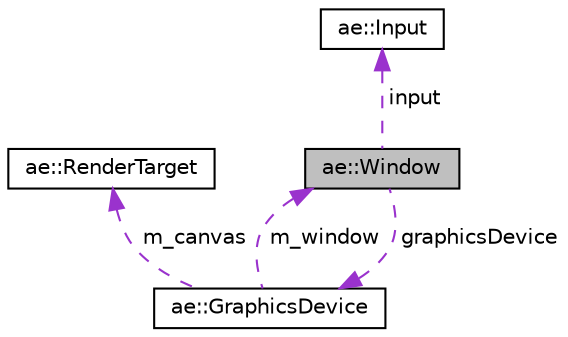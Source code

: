 digraph "ae::Window"
{
 // LATEX_PDF_SIZE
  bgcolor="transparent";
  edge [fontname="Helvetica",fontsize="10",labelfontname="Helvetica",labelfontsize="10"];
  node [fontname="Helvetica",fontsize="10",shape=record];
  Node1 [label="ae::Window",height=0.2,width=0.4,color="black", fillcolor="grey75", style="filled", fontcolor="black",tooltip=" "];
  Node2 -> Node1 [dir="back",color="darkorchid3",fontsize="10",style="dashed",label=" input" ,fontname="Helvetica"];
  Node2 [label="ae::Input",height=0.2,width=0.4,color="black",URL="$classae_1_1_input.html",tooltip=" "];
  Node3 -> Node1 [dir="back",color="darkorchid3",fontsize="10",style="dashed",label=" graphicsDevice" ,fontname="Helvetica"];
  Node3 [label="ae::GraphicsDevice",height=0.2,width=0.4,color="black",URL="$classae_1_1_graphics_device.html",tooltip=" "];
  Node4 -> Node3 [dir="back",color="darkorchid3",fontsize="10",style="dashed",label=" m_canvas" ,fontname="Helvetica"];
  Node4 [label="ae::RenderTarget",height=0.2,width=0.4,color="black",URL="$classae_1_1_render_target.html",tooltip=" "];
  Node1 -> Node3 [dir="back",color="darkorchid3",fontsize="10",style="dashed",label=" m_window" ,fontname="Helvetica"];
}
